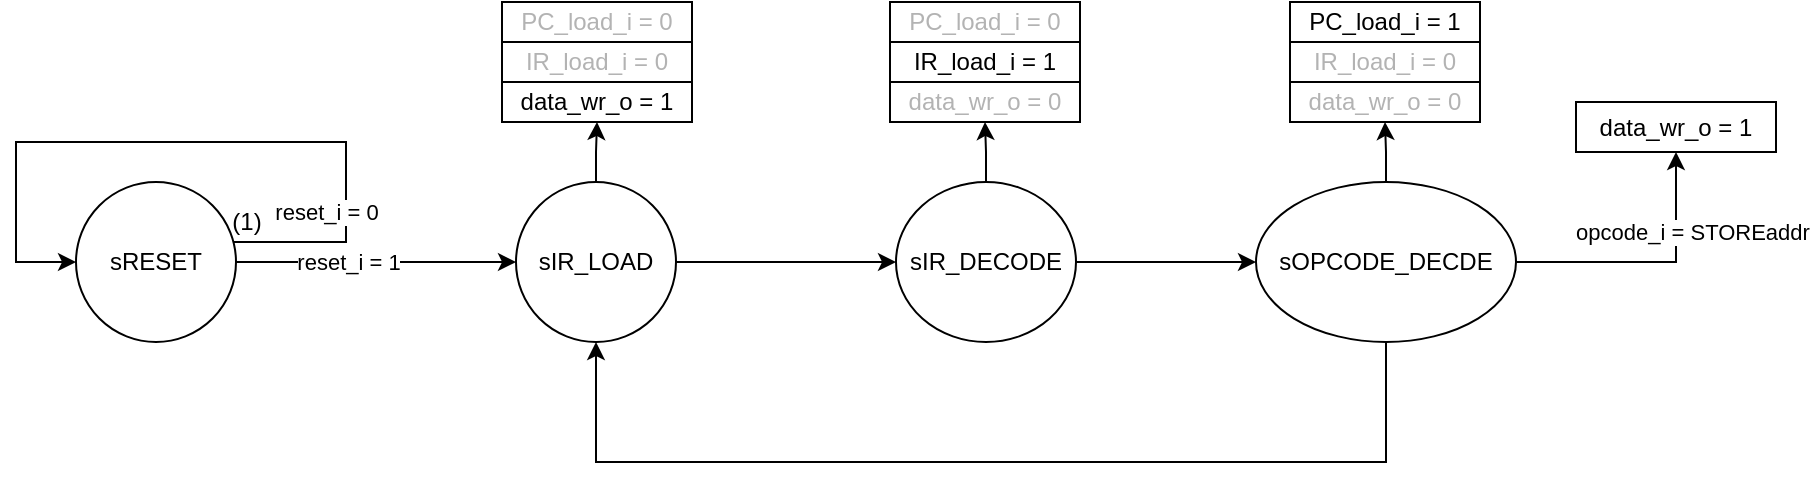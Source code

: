<mxfile version="23.1.5" type="device">
  <diagram id="3uBYl2EarKnfrtRR1HCS" name="Page-1">
    <mxGraphModel dx="529" dy="548" grid="1" gridSize="10" guides="1" tooltips="1" connect="1" arrows="1" fold="1" page="1" pageScale="1" pageWidth="850" pageHeight="1100" math="0" shadow="0">
      <root>
        <mxCell id="0" />
        <mxCell id="1" parent="0" />
        <mxCell id="4" style="edgeStyle=orthogonalEdgeStyle;html=1;rounded=0;" parent="1" source="2" target="2" edge="1">
          <mxGeometry relative="1" as="geometry">
            <mxPoint x="290" y="160" as="targetPoint" />
            <Array as="points">
              <mxPoint x="235" y="150" />
              <mxPoint x="235" y="100" />
              <mxPoint x="70" y="100" />
              <mxPoint x="70" y="160" />
            </Array>
          </mxGeometry>
        </mxCell>
        <mxCell id="5" value="reset_i = 0" style="edgeLabel;html=1;align=center;verticalAlign=middle;resizable=0;points=[];" parent="4" vertex="1" connectable="0">
          <mxGeometry x="-0.262" y="-1" relative="1" as="geometry">
            <mxPoint x="17" y="36" as="offset" />
          </mxGeometry>
        </mxCell>
        <mxCell id="7" style="edgeStyle=orthogonalEdgeStyle;rounded=0;html=1;" parent="1" source="2" target="9" edge="1">
          <mxGeometry relative="1" as="geometry">
            <mxPoint x="280" y="170" as="targetPoint" />
            <Array as="points" />
          </mxGeometry>
        </mxCell>
        <mxCell id="8" value="reset_i = 1" style="edgeLabel;html=1;align=center;verticalAlign=middle;resizable=0;points=[];" parent="7" vertex="1" connectable="0">
          <mxGeometry x="-0.244" y="1" relative="1" as="geometry">
            <mxPoint x="3" y="1" as="offset" />
          </mxGeometry>
        </mxCell>
        <mxCell id="2" value="sRESET" style="ellipse;whiteSpace=wrap;html=1;" parent="1" vertex="1">
          <mxGeometry x="100" y="120" width="80" height="80" as="geometry" />
        </mxCell>
        <mxCell id="6" value="(1)" style="text;html=1;align=center;verticalAlign=middle;resizable=0;points=[];autosize=1;strokeColor=none;fillColor=none;" parent="1" vertex="1">
          <mxGeometry x="165" y="125" width="40" height="30" as="geometry" />
        </mxCell>
        <mxCell id="11" style="edgeStyle=orthogonalEdgeStyle;rounded=0;html=1;" parent="1" source="9" target="10" edge="1">
          <mxGeometry relative="1" as="geometry" />
        </mxCell>
        <mxCell id="22" style="edgeStyle=orthogonalEdgeStyle;rounded=0;html=1;" parent="1" source="9" target="20" edge="1">
          <mxGeometry relative="1" as="geometry" />
        </mxCell>
        <mxCell id="9" value="sIR_LOAD" style="ellipse;whiteSpace=wrap;html=1;" parent="1" vertex="1">
          <mxGeometry x="320" y="120" width="80" height="80" as="geometry" />
        </mxCell>
        <mxCell id="13" style="edgeStyle=orthogonalEdgeStyle;rounded=0;html=1;" parent="1" source="10" target="12" edge="1">
          <mxGeometry relative="1" as="geometry" />
        </mxCell>
        <mxCell id="24" style="edgeStyle=orthogonalEdgeStyle;rounded=0;html=1;" parent="1" source="10" target="41" edge="1">
          <mxGeometry relative="1" as="geometry">
            <mxPoint x="555" y="90" as="targetPoint" />
            <Array as="points" />
          </mxGeometry>
        </mxCell>
        <mxCell id="10" value="sIR_DECODE" style="ellipse;whiteSpace=wrap;html=1;" parent="1" vertex="1">
          <mxGeometry x="510" y="120" width="90" height="80" as="geometry" />
        </mxCell>
        <mxCell id="25" style="edgeStyle=orthogonalEdgeStyle;rounded=0;html=1;" parent="1" source="12" target="44" edge="1">
          <mxGeometry relative="1" as="geometry">
            <mxPoint x="755.0" y="90" as="targetPoint" />
          </mxGeometry>
        </mxCell>
        <mxCell id="28" style="edgeStyle=orthogonalEdgeStyle;rounded=0;html=1;" parent="1" source="12" target="9" edge="1">
          <mxGeometry relative="1" as="geometry">
            <Array as="points">
              <mxPoint x="755" y="260" />
              <mxPoint x="360" y="260" />
            </Array>
          </mxGeometry>
        </mxCell>
        <mxCell id="36" style="edgeStyle=orthogonalEdgeStyle;rounded=0;html=1;" parent="1" source="12" target="35" edge="1">
          <mxGeometry relative="1" as="geometry" />
        </mxCell>
        <mxCell id="12" value="sOPCODE_DECDE" style="ellipse;whiteSpace=wrap;html=1;" parent="1" vertex="1">
          <mxGeometry x="690" y="120" width="130" height="80" as="geometry" />
        </mxCell>
        <mxCell id="20" value="data_wr_o = 1" style="whiteSpace=wrap;html=1;" parent="1" vertex="1">
          <mxGeometry x="313" y="70" width="95" height="20" as="geometry" />
        </mxCell>
        <mxCell id="35" value="data_wr_o = 1" style="whiteSpace=wrap;html=1;" parent="1" vertex="1">
          <mxGeometry x="850" y="80" width="100" height="25" as="geometry" />
        </mxCell>
        <mxCell id="37" value="opcode_i = STOREaddr" style="edgeLabel;html=1;align=center;verticalAlign=middle;resizable=0;points=[];" parent="1" vertex="1" connectable="0">
          <mxGeometry x="908" y="144.997" as="geometry" />
        </mxCell>
        <mxCell id="38" value="IR_load_i = 0" style="whiteSpace=wrap;html=1;fontColor=#B3B3B3;" parent="1" vertex="1">
          <mxGeometry x="313" y="50" width="95" height="20" as="geometry" />
        </mxCell>
        <mxCell id="39" value="PC_load_i = 0" style="whiteSpace=wrap;html=1;fontColor=#B3B3B3;" parent="1" vertex="1">
          <mxGeometry x="313" y="30" width="95" height="20" as="geometry" />
        </mxCell>
        <mxCell id="41" value="data_wr_o = 0" style="whiteSpace=wrap;html=1;fontColor=#B3B3B3;" parent="1" vertex="1">
          <mxGeometry x="507" y="70" width="95" height="20" as="geometry" />
        </mxCell>
        <mxCell id="42" value="IR_load_i = 1" style="whiteSpace=wrap;html=1;" parent="1" vertex="1">
          <mxGeometry x="507" y="50" width="95" height="20" as="geometry" />
        </mxCell>
        <mxCell id="43" value="PC_load_i = 0" style="whiteSpace=wrap;html=1;fontColor=#B3B3B3;" parent="1" vertex="1">
          <mxGeometry x="507" y="30" width="95" height="20" as="geometry" />
        </mxCell>
        <mxCell id="44" value="data_wr_o = 0" style="whiteSpace=wrap;html=1;fontColor=#B3B3B3;" parent="1" vertex="1">
          <mxGeometry x="707" y="70" width="95" height="20" as="geometry" />
        </mxCell>
        <mxCell id="45" value="IR_load_i = 0" style="whiteSpace=wrap;html=1;fontColor=#B3B3B3;" parent="1" vertex="1">
          <mxGeometry x="707" y="50" width="95" height="20" as="geometry" />
        </mxCell>
        <mxCell id="46" value="PC_load_i = 1" style="whiteSpace=wrap;html=1;" parent="1" vertex="1">
          <mxGeometry x="707" y="30" width="95" height="20" as="geometry" />
        </mxCell>
      </root>
    </mxGraphModel>
  </diagram>
</mxfile>
